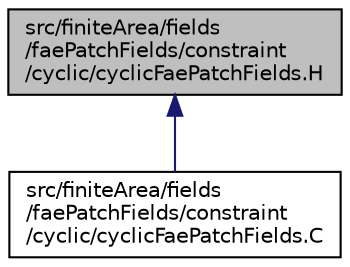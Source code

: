 digraph "src/finiteArea/fields/faePatchFields/constraint/cyclic/cyclicFaePatchFields.H"
{
  bgcolor="transparent";
  edge [fontname="Helvetica",fontsize="10",labelfontname="Helvetica",labelfontsize="10"];
  node [fontname="Helvetica",fontsize="10",shape=record];
  Node1 [label="src/finiteArea/fields\l/faePatchFields/constraint\l/cyclic/cyclicFaePatchFields.H",height=0.2,width=0.4,color="black", fillcolor="grey75", style="filled" fontcolor="black"];
  Node1 -> Node2 [dir="back",color="midnightblue",fontsize="10",style="solid",fontname="Helvetica"];
  Node2 [label="src/finiteArea/fields\l/faePatchFields/constraint\l/cyclic/cyclicFaePatchFields.C",height=0.2,width=0.4,color="black",URL="$cyclicFaePatchFields_8C.html"];
}

